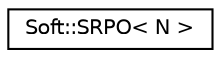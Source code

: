 digraph "Graphical Class Hierarchy"
{
  edge [fontname="Helvetica",fontsize="10",labelfontname="Helvetica",labelfontsize="10"];
  node [fontname="Helvetica",fontsize="10",shape=record];
  rankdir="LR";
  Node1 [label="Soft::SRPO\< N \>",height=0.2,width=0.4,color="black", fillcolor="white", style="filled",URL="$da/df8/classSoft_1_1SRPO.html"];
}
